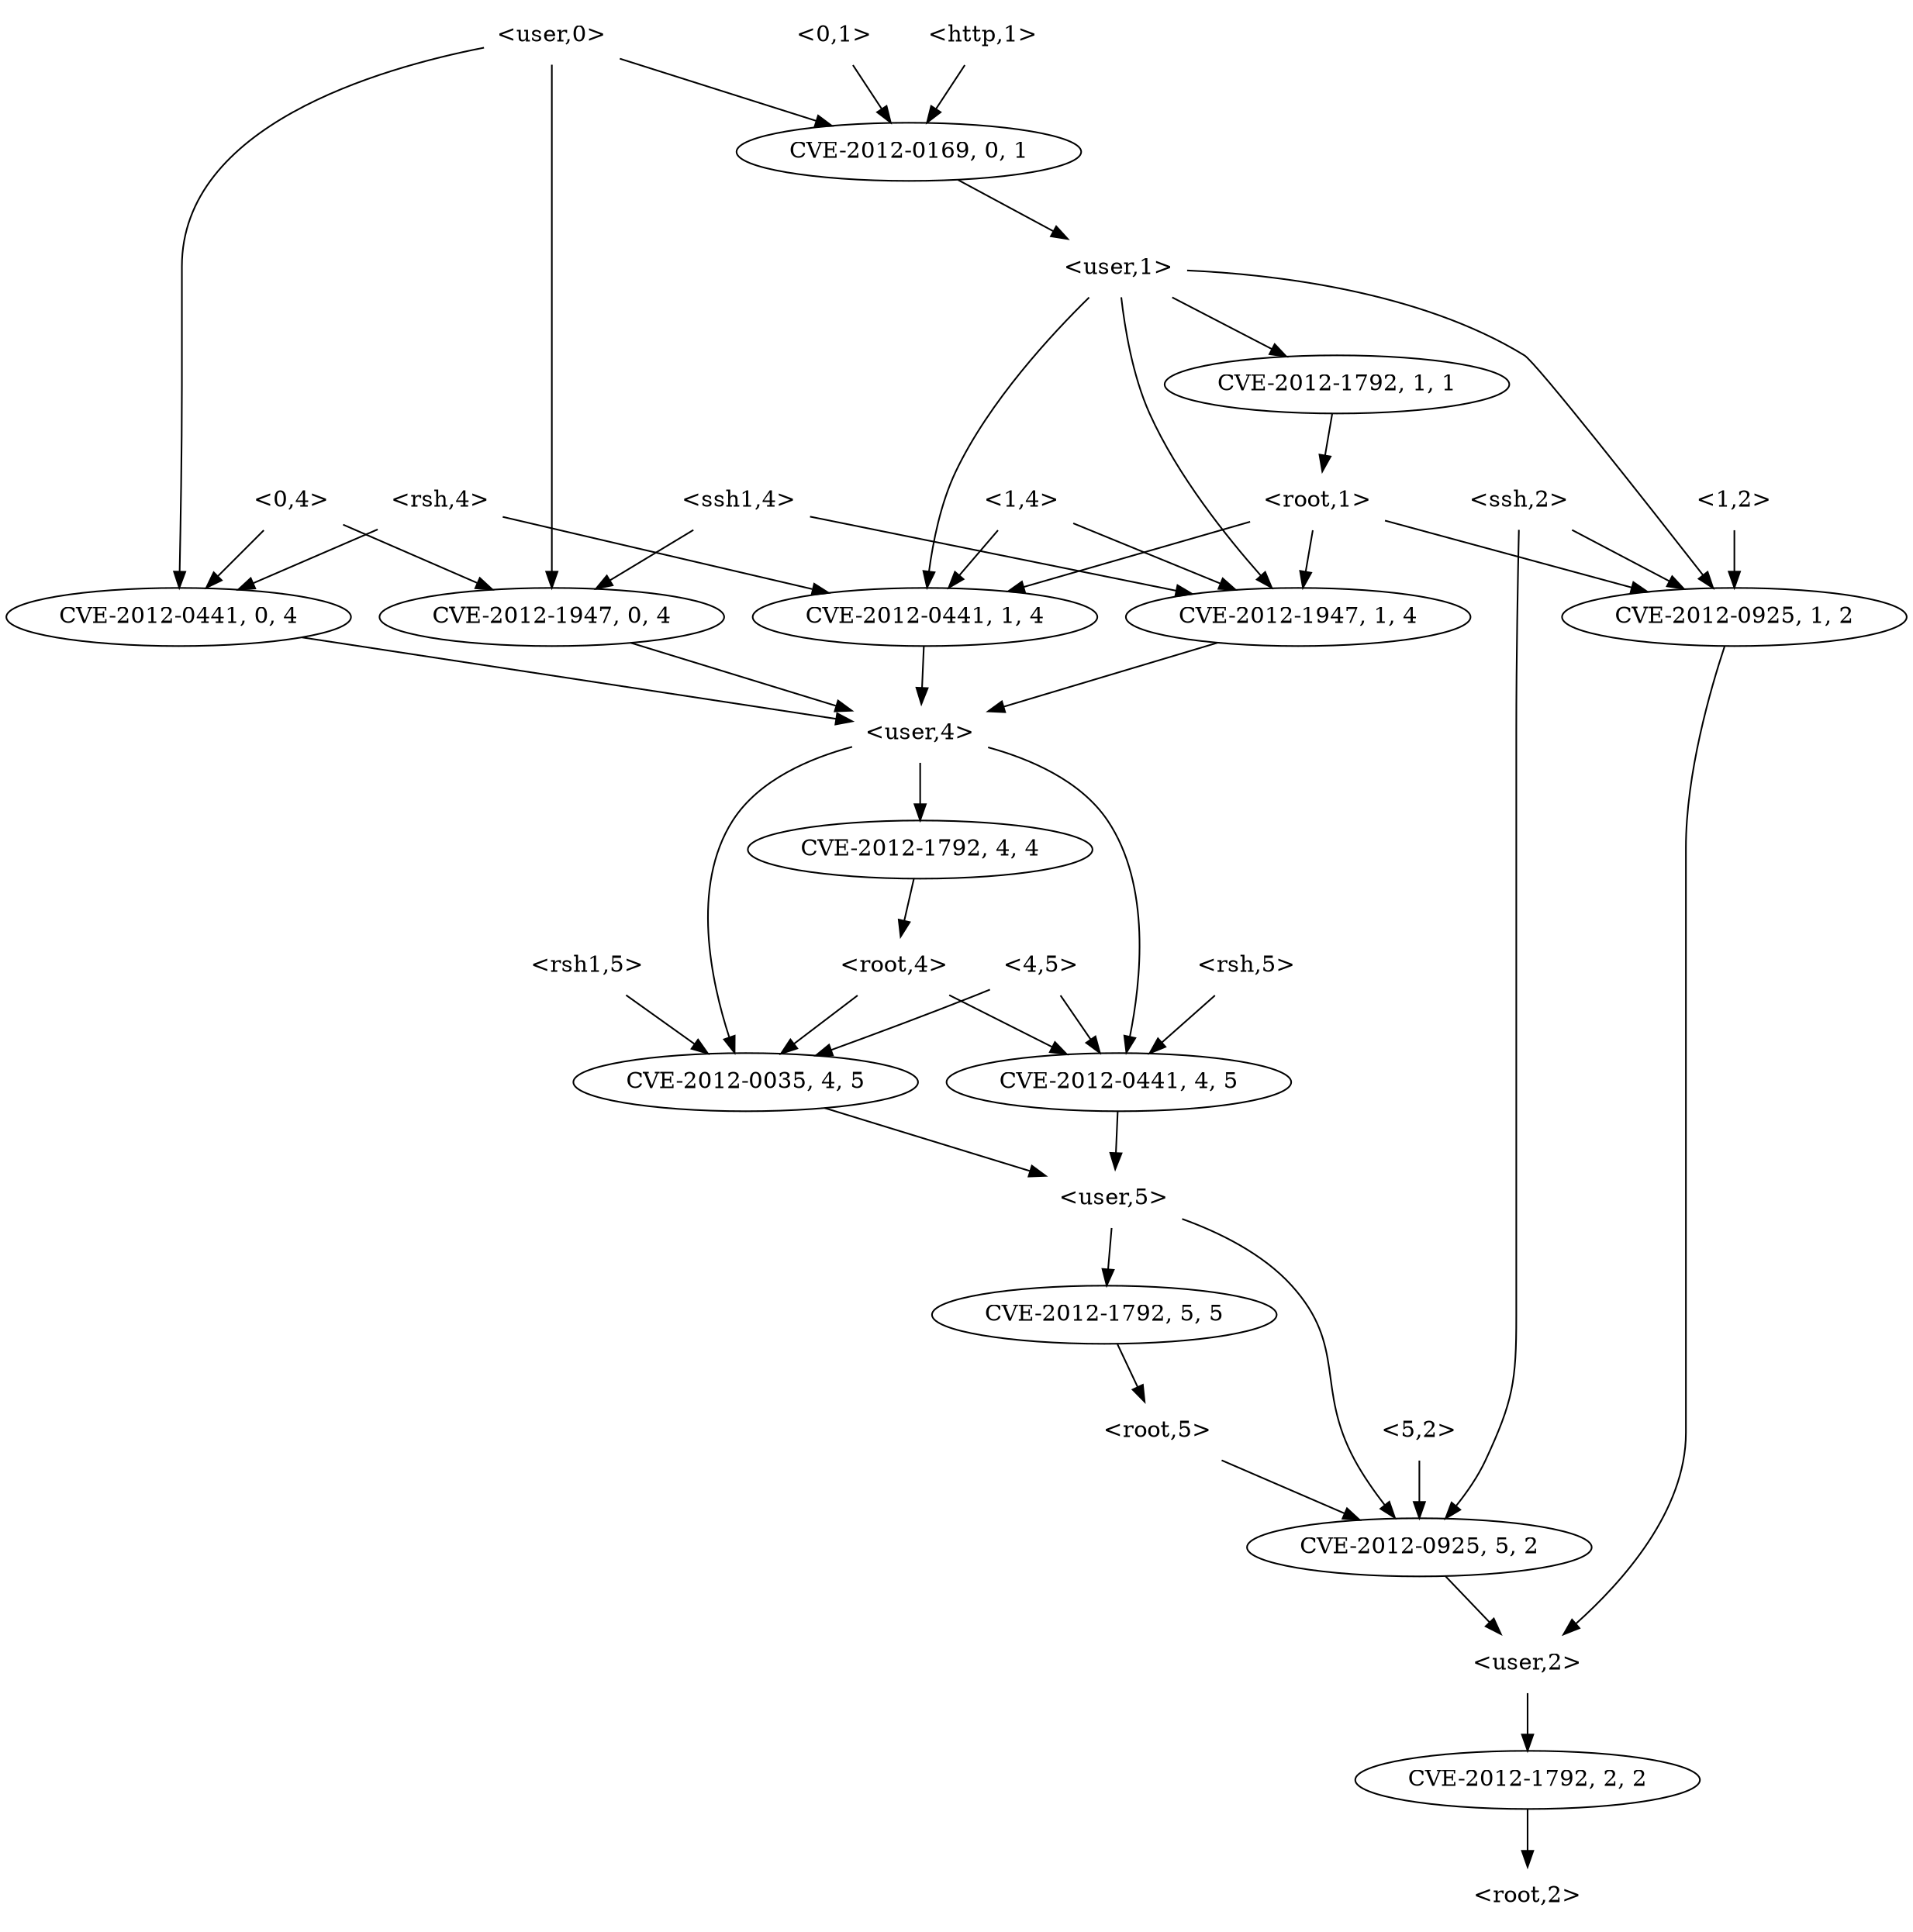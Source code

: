 strict digraph {
	graph [bb="0,0,994,1188"];
	node [label="\N"];
	"<rsh,4>"	 [height=0.5,
		pos="495,882",
		shape=plaintext,
		width=0.81944];
	"<v_rsh,0,4>"	 [height=0.5,
		label=<CVE-2012-0441, 0, 4>,
		pos="283,810",
		width=2.4499];
	"<rsh,4>" -> "<v_rsh,0,4>"	 [pos="e,327.55,825.71 465.08,871.12 431.9,860.16 377.7,842.27 337.05,828.85"];
	"<v_rsh,1,4>"	 [height=0.5,
		label=<CVE-2012-0441, 1, 4>,
		pos="673,810",
		width=2.4499];
	"<rsh,4>" -> "<v_rsh,1,4>"	 [pos="e,632.05,826.04 524.75,867.86 527.86,866.54 530.99,865.23 534,864 563.17,852.09 596.11,839.49 622.6,829.57"];
	"<user,4>"	 [height=0.5,
		pos="474,738",
		shape=plaintext,
		width=0.91667];
	"<v_rsh,0,4>" -> "<user,4>"	 [pos="e,440.72,751.2 323.97,793.98 355.56,782.41 399.12,766.44 431.17,754.7"];
	"<v_rsh,1,4>" -> "<user,4>"	 [pos="e,507.26,750.7 630.8,794.15 597.26,782.36 550.54,765.92 516.83,754.07"];
	"<root,5>"	 [height=0.5,
		pos="656,306",
		shape=plaintext,
		width=0.89583];
	"<v_ssh,5,2>"	 [height=0.5,
		label=<CVE-2012-0925, 5, 2>,
		pos="734,234",
		width=2.4499];
	"<root,5>" -> "<v_ssh,5,2>"	 [pos="e,715.48,251.62 675.28,287.7 685.16,278.84 697.32,267.92 708.01,258.33"];
	"<user,2>"	 [height=0.5,
		pos="805,162",
		shape=plaintext,
		width=0.91667];
	"<v_ssh,5,2>" -> "<user,2>"	 [pos="e,787.48,180.28 751.19,216.05 759.87,207.5 770.56,196.96 780.11,187.54"];
	"<0,1>"	 [height=0.5,
		pos="464,1170",
		shape=plaintext,
		width=0.75];
	"<v_http,0,1>"	 [height=0.5,
		label=<CVE-2012-0169, 0, 1>,
		pos="522,1098",
		width=2.4499];
	"<0,1>" -> "<v_http,0,1>"	 [pos="e,507.83,1116.1 478.34,1151.7 485.29,1143.3 493.77,1133.1 501.4,1123.9"];
	"<user,1>"	 [height=0.5,
		pos="625,1026",
		shape=plaintext,
		width=0.91667];
	"<v_http,0,1>" -> "<user,1>"	 [pos="e,599.93,1044 546.15,1080.6 559.67,1071.4 576.73,1059.8 591.52,1049.8"];
	"<http,1>"	 [height=0.5,
		pos="542,1170",
		shape=plaintext,
		width=0.89583];
	"<http,1>" -> "<v_http,0,1>"	 [pos="e,526.89,1116.1 537.06,1151.7 534.83,1143.9 532.15,1134.5 529.67,1125.8"];
	"<root,1>"	 [height=0.5,
		pos="698,882",
		shape=plaintext,
		width=0.89583];
	"<root,1>" -> "<v_rsh,1,4>"	 [pos="e,679.11,828.1 691.82,863.7 689,855.81 685.61,846.3 682.48,837.55"];
	"<v_ssh,1,2>"	 [height=0.5,
		label=<CVE-2012-0925, 1, 2>,
		pos="905,810",
		width=2.4499];
	"<root,1>" -> "<v_ssh,1,2>"	 [pos="e,861.35,825.76 730.34,870.06 762.84,859.07 813.47,841.95 851.87,828.97"];
	"<v_ssh1,1,4>"	 [height=0.5,
		label=<CVE-2012-1947, 1, 4>,
		pos="478,810",
		width=2.4499];
	"<root,1>" -> "<v_ssh1,1,4>"	 [pos="e,523.61,825.51 665.54,870.67 630.79,859.62 575.05,841.88 533.35,828.61"];
	"<v_ssh,1,2>" -> "<user,2>"	 [pos="e,820.62,180.38 899.33,791.73 891.15,765.21 877,712.73 877,667 877,667 877,667 877,305 877,260.35 848.34,215.52 827.18,188.51"];
	"<v_ssh1,1,4>" -> "<user,4>"	 [pos="e,474.98,756.1 477.01,791.7 476.57,783.98 476.04,774.71 475.55,766.11"];
	"<v_root,2,2>"	 [height=0.5,
		label=<CVE-2012-1792, 2, 2>,
		pos="805,90",
		width=2.4499];
	"<user,2>" -> "<v_root,2,2>"	 [pos="e,805,108.1 805,143.7 805,135.98 805,126.71 805,118.11"];
	"<user,1>" -> "<v_rsh,1,4>"	 [pos="e,666.96,828.03 627.59,1007.9 632.24,978.37 642.74,915.85 656,864 658.21,855.35 661.04,846.03 663.76,837.67"];
	"<user,1>" -> "<v_ssh,1,2>"	 [pos="e,894.6,828.3 658.3,1025.9 704.45,1025.4 787.83,1017.6 838,972 875.64,937.76 855.27,910.47 876,864 879.97,855.09 884.89,845.66 889.53\
,837.26"];
	"<v_root,1,1>"	 [height=0.5,
		label=<CVE-2012-1792, 1, 1>,
		pos="741,954",
		width=2.4499];
	"<user,1>" -> "<v_root,1,1>"	 [pos="e,714.11,971.23 653.38,1007.9 669,998.45 688.53,986.66 705.2,976.61"];
	"<user,1>" -> "<v_ssh1,1,4>"	 [pos="e,466.97,828.19 591.84,1011.7 551.22,993.42 484.34,956.21 456,900 445.99,880.15 453.45,855.47 462.3,837.14"];
	"<v_root,1,1>" -> "<root,1>"	 [pos="e,708.61,900.28 730.59,936.05 725.59,927.92 719.5,918 713.94,908.94"];
	"<user,5>"	 [height=0.5,
		pos="560,450",
		shape=plaintext,
		width=0.91667];
	"<v_root,5,5>"	 [height=0.5,
		label=<CVE-2012-1792, 5, 5>,
		pos="663,378",
		width=2.4499];
	"<user,5>" -> "<v_root,5,5>"	 [pos="e,638.77,395.47 585.2,431.88 598.84,422.61 615.84,411.05 630.48,401.1"];
	"<user,5>" -> "<v_ssh,5,2>"	 [pos="e,685.8,249.19 558.58,431.76 557.67,413.45 557.88,383.9 566,360 578.38,323.59 584.57,312.76 614,288 632.06,272.81 655.16,261.23 \
676.27,252.83"];
	"<v_root,5,5>" -> "<root,5>"	 [pos="e,657.71,324.1 661.27,359.7 660.5,351.98 659.57,342.71 658.71,334.11"];
	"<v_rsh1,4,5>"	 [height=0.5,
		label=<CVE-2012-0035, 4, 5>,
		pos="392,522",
		width=2.4499];
	"<user,4>" -> "<v_rsh1,4,5>"	 [pos="e,384.3,539.95 440.74,728.45 418.43,720.79 390.71,707.11 377,684 352.21,642.21 367.8,583.33 380.5,549.57"];
	"<v_root,4,4>"	 [height=0.5,
		label=<CVE-2012-1792, 4, 4>,
		pos="474,666",
		width=2.4499];
	"<user,4>" -> "<v_root,4,4>"	 [pos="e,474,684.1 474,719.7 474,711.98 474,702.71 474,694.11"];
	"<v_rsh,4,5>"	 [height=0.5,
		label=<CVE-2012-0441, 4, 5>,
		pos="587,522",
		width=2.4499];
	"<user,4>" -> "<v_rsh,4,5>"	 [pos="e,590.16,540.22 507.03,727.84 528.94,719.95 556.27,706.24 571,684 597.73,643.64 595.72,584.65 591.55,550.41"];
	"<root,4>"	 [height=0.5,
		pos="491,594",
		shape=plaintext,
		width=0.89583];
	"<root,4>" -> "<v_rsh1,4,5>"	 [pos="e,415.29,539.47 466.78,575.88 453.79,566.69 437.63,555.26 423.66,545.38"];
	"<root,4>" -> "<v_rsh,4,5>"	 [pos="e,564.2,539.62 514.73,575.7 527.12,566.66 542.44,555.5 555.77,545.77"];
	"<v_rsh1,4,5>" -> "<user,5>"	 [pos="e,526.92,464.78 428.87,505.64 455.05,494.73 490.26,480.06 517.6,468.67"];
	"<v_rsh,4,5>" -> "<user,5>"	 [pos="e,566.6,468.1 580.33,503.7 577.29,495.81 573.62,486.3 570.24,477.55"];
	"<ssh,2>"	 [height=0.5,
		pos="793,882",
		shape=plaintext,
		width=0.84028];
	"<ssh,2>" -> "<v_ssh,1,2>"	 [pos="e,879.04,827.23 820.4,863.88 835.48,854.45 854.34,842.66 870.43,832.61"];
	"<ssh,2>" -> "<v_ssh,5,2>"	 [pos="e,748.16,252.15 792.21,863.96 791.04,837.3 789,784.13 789,739 789,739 789,739 789,377 789,336.55 785.88,325.2 770,288 765.92,278.43\
 760.01,268.78 754.16,260.39"];
	"<5,2>"	 [height=0.5,
		pos="734,306",
		shape=plaintext,
		width=0.75];
	"<5,2>" -> "<v_ssh,5,2>"	 [pos="e,734,252.1 734,287.7 734,279.98 734,270.71 734,262.11"];
	"<0,4>"	 [height=0.5,
		pos="207,882",
		shape=plaintext,
		width=0.75];
	"<v_ssh1,0,4>"	 [height=0.5,
		label=<CVE-2012-1947, 0, 4>,
		pos="88,810",
		width=2.4499];
	"<0,4>" -> "<v_ssh1,0,4>"	 [pos="e,115.72,827.31 180,865.12 163.65,855.5 142.57,843.1 124.72,832.6"];
	"<0,4>" -> "<v_rsh,0,4>"	 [pos="e,264.95,827.62 225.79,863.7 235.31,854.92 247.03,844.13 257.37,834.61"];
	"<v_ssh1,0,4>" -> "<user,4>"	 [pos="e,440.57,745.06 151.74,797.44 230.56,783.15 362.62,759.2 430.62,746.87"];
	"<v_root,4,4>" -> "<root,4>"	 [pos="e,486.85,612.1 478.2,647.7 480.1,639.9 482.38,630.51 484.48,621.83"];
	"<rsh1,5>"	 [height=0.5,
		pos="296,594",
		shape=plaintext,
		width=0.92361];
	"<rsh1,5>" -> "<v_rsh1,4,5>"	 [pos="e,369.2,539.62 319.73,575.7 332.12,566.66 347.44,555.5 360.77,545.77"];
	"<root,2>"	 [height=0.5,
		pos="805,18",
		shape=plaintext,
		width=0.89583];
	"<rsh,5>"	 [height=0.5,
		pos="648,594",
		shape=plaintext,
		width=0.81944];
	"<rsh,5>" -> "<v_rsh,4,5>"	 [pos="e,601.91,540.1 632.92,575.7 625.61,567.3 616.69,557.07 608.66,547.86"];
	"<v_root,2,2>" -> "<root,2>"	 [pos="e,805,36.104 805,71.697 805,63.983 805,54.712 805,46.112"];
	"<ssh1,4>"	 [height=0.5,
		pos="364,882",
		shape=plaintext,
		width=0.94444];
	"<ssh1,4>" -> "<v_ssh1,0,4>"	 [pos="e,140.93,824.43 329.88,872.35 285.25,861.03 206.22,840.98 150.67,826.9"];
	"<ssh1,4>" -> "<v_ssh1,1,4>"	 [pos="e,451.58,827.23 391.89,863.88 407.24,854.45 426.44,842.66 442.81,832.61"];
	"<user,0>"	 [height=0.5,
		pos="283,1170",
		shape=plaintext,
		width=0.91667];
	"<user,0>" -> "<v_ssh1,0,4>"	 [pos="e,92.452,828.35 249.64,1158.6 199.37,1140.6 110,1098.5 110,1027 110,1027 110,1027 110,953 110,912.74 101.26,866.81 94.794,838.36"];
	"<user,0>" -> "<v_rsh,0,4>"	 [pos="e,283,828.05 283,1152 283,1125.3 283,1072.1 283,1027 283,1027 283,1027 283,953 283,913 283,866.65 283,838.08"];
	"<user,0>" -> "<v_http,0,1>"	 [pos="e,473.77,1113.1 316.23,1159.3 354.43,1148.1 417.81,1129.5 464.15,1115.9"];
	"<4,5>"	 [height=0.5,
		pos="413,594",
		shape=plaintext,
		width=0.75];
	"<4,5>" -> "<v_rsh1,4,5>"	 [pos="e,397.13,540.1 407.81,575.7 405.47,567.9 402.65,558.51 400.05,549.83"];
	"<4,5>" -> "<v_rsh,4,5>"	 [pos="e,545.62,537.98 440.03,579.97 443.04,578.6 446.08,577.25 449,576 477.46,563.84 509.73,551.37 535.9,541.59"];
	"<1,2>"	 [height=0.5,
		pos="912,882",
		shape=plaintext,
		width=0.75];
	"<1,2>" -> "<v_ssh,1,2>"	 [pos="e,906.71,828.1 910.27,863.7 909.5,855.98 908.57,846.71 907.71,838.11"];
	"<1,4>"	 [height=0.5,
		pos="570,882",
		shape=plaintext,
		width=0.75];
	"<1,4>" -> "<v_rsh,1,4>"	 [pos="e,648.77,827.47 595.2,863.88 608.84,854.61 625.84,843.05 640.48,833.1"];
	"<1,4>" -> "<v_ssh1,1,4>"	 [pos="e,499.85,827.62 547.26,863.7 535.39,854.66 520.71,843.5 507.92,833.77"];
}
